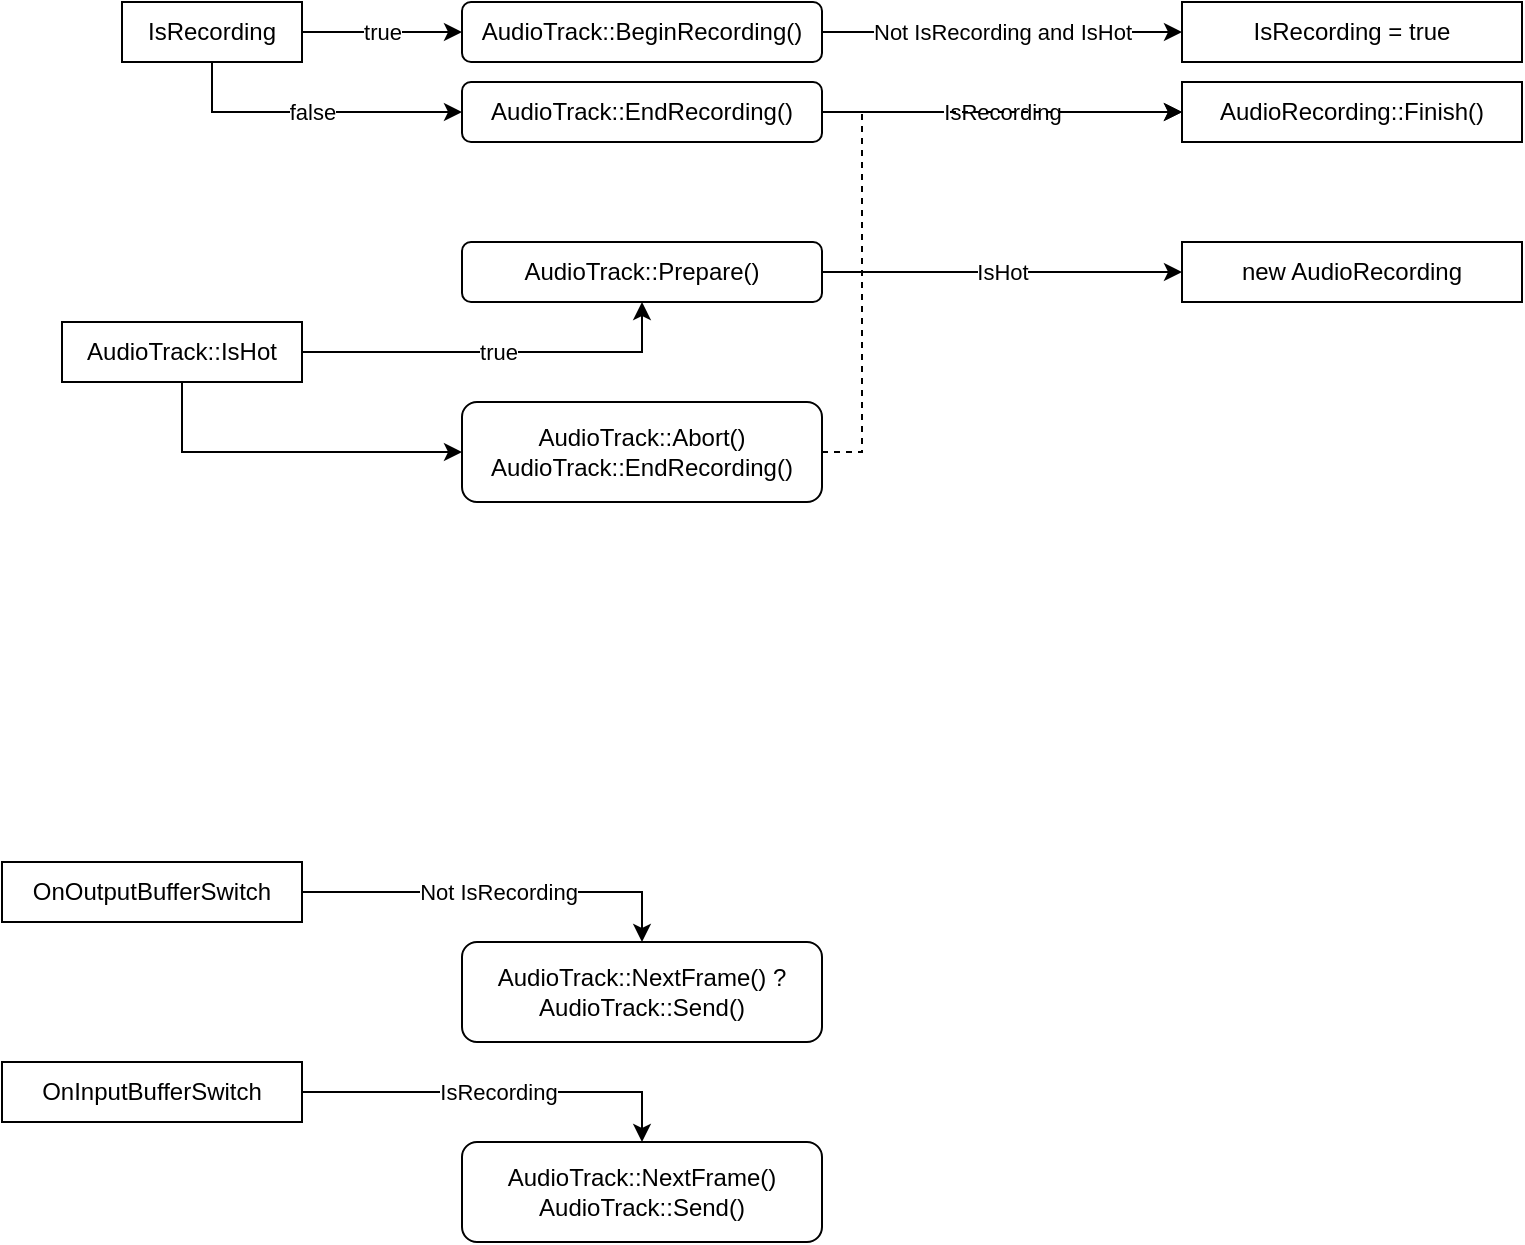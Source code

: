 <mxfile version="20.7.4" type="device"><diagram id="l7BFDo-XOWXxTUNqjJMF" name="Page-1"><mxGraphModel dx="1418" dy="828" grid="1" gridSize="10" guides="1" tooltips="1" connect="1" arrows="1" fold="1" page="1" pageScale="1" pageWidth="1169" pageHeight="827" math="0" shadow="0"><root><mxCell id="0"/><mxCell id="1" parent="0"/><mxCell id="qo_3mH6Jdnt2G0wavIju-1" value="IsRecording" style="rounded=0;whiteSpace=wrap;html=1;" parent="1" vertex="1"><mxGeometry x="110" y="110" width="90" height="30" as="geometry"/></mxCell><mxCell id="qo_3mH6Jdnt2G0wavIju-2" value="AudioTrack::BeginRecording()" style="rounded=1;whiteSpace=wrap;html=1;" parent="1" vertex="1"><mxGeometry x="280" y="110" width="180" height="30" as="geometry"/></mxCell><mxCell id="qo_3mH6Jdnt2G0wavIju-4" value="AudioTrack::Prepare()" style="rounded=1;whiteSpace=wrap;html=1;" parent="1" vertex="1"><mxGeometry x="280" y="230" width="180" height="30" as="geometry"/></mxCell><mxCell id="qo_3mH6Jdnt2G0wavIju-5" value="OnOutputBufferSwitch" style="rounded=0;whiteSpace=wrap;html=1;" parent="1" vertex="1"><mxGeometry x="50" y="540" width="150" height="30" as="geometry"/></mxCell><mxCell id="qo_3mH6Jdnt2G0wavIju-8" value="true" style="endArrow=classic;html=1;rounded=0;entryX=0;entryY=0.5;entryDx=0;entryDy=0;exitX=1;exitY=0.5;exitDx=0;exitDy=0;" parent="1" source="qo_3mH6Jdnt2G0wavIju-1" target="qo_3mH6Jdnt2G0wavIju-2" edge="1"><mxGeometry width="50" height="50" relative="1" as="geometry"><mxPoint x="130" y="180" as="sourcePoint"/><mxPoint x="180" y="130" as="targetPoint"/></mxGeometry></mxCell><mxCell id="qo_3mH6Jdnt2G0wavIju-10" value="Not IsRecording" style="endArrow=classic;html=1;rounded=0;exitX=1;exitY=0.5;exitDx=0;exitDy=0;entryX=0.5;entryY=0;entryDx=0;entryDy=0;" parent="1" source="qo_3mH6Jdnt2G0wavIju-5" target="qo_3mH6Jdnt2G0wavIju-11" edge="1"><mxGeometry width="50" height="50" relative="1" as="geometry"><mxPoint x="360" y="610" as="sourcePoint"/><mxPoint x="410" y="560" as="targetPoint"/><Array as="points"><mxPoint x="370" y="555"/></Array></mxGeometry></mxCell><mxCell id="qo_3mH6Jdnt2G0wavIju-11" value="AudioTrack::NextFrame() ?&lt;br&gt;AudioTrack::Send()" style="rounded=1;whiteSpace=wrap;html=1;" parent="1" vertex="1"><mxGeometry x="280" y="580" width="180" height="50" as="geometry"/></mxCell><mxCell id="qo_3mH6Jdnt2G0wavIju-12" value="OnInputBufferSwitch" style="rounded=0;whiteSpace=wrap;html=1;" parent="1" vertex="1"><mxGeometry x="50" y="640" width="150" height="30" as="geometry"/></mxCell><mxCell id="qo_3mH6Jdnt2G0wavIju-13" value="IsRecording" style="endArrow=classic;html=1;rounded=0;exitX=1;exitY=0.5;exitDx=0;exitDy=0;entryX=0.5;entryY=0;entryDx=0;entryDy=0;" parent="1" source="qo_3mH6Jdnt2G0wavIju-12" target="qo_3mH6Jdnt2G0wavIju-14" edge="1"><mxGeometry width="50" height="50" relative="1" as="geometry"><mxPoint x="360" y="710" as="sourcePoint"/><mxPoint x="410" y="660" as="targetPoint"/><Array as="points"><mxPoint x="370" y="655"/></Array></mxGeometry></mxCell><mxCell id="qo_3mH6Jdnt2G0wavIju-14" value="AudioTrack::NextFrame()&lt;br&gt;AudioTrack::Send()" style="rounded=1;whiteSpace=wrap;html=1;" parent="1" vertex="1"><mxGeometry x="280" y="680" width="180" height="50" as="geometry"/></mxCell><mxCell id="qo_3mH6Jdnt2G0wavIju-15" value="AudioTrack::EndRecording()" style="rounded=1;whiteSpace=wrap;html=1;" parent="1" vertex="1"><mxGeometry x="280" y="150" width="180" height="30" as="geometry"/></mxCell><mxCell id="qo_3mH6Jdnt2G0wavIju-16" value="false" style="endArrow=classic;html=1;rounded=0;exitX=0.5;exitY=1;exitDx=0;exitDy=0;entryX=0;entryY=0.5;entryDx=0;entryDy=0;" parent="1" source="qo_3mH6Jdnt2G0wavIju-1" target="qo_3mH6Jdnt2G0wavIju-15" edge="1"><mxGeometry width="50" height="50" relative="1" as="geometry"><mxPoint x="130" y="210" as="sourcePoint"/><mxPoint x="180" y="160" as="targetPoint"/><Array as="points"><mxPoint x="155" y="165"/></Array></mxGeometry></mxCell><mxCell id="qo_3mH6Jdnt2G0wavIju-17" value="Not IsRecording and IsHot" style="endArrow=classic;html=1;rounded=0;exitX=1;exitY=0.5;exitDx=0;exitDy=0;entryX=0;entryY=0.5;entryDx=0;entryDy=0;" parent="1" source="qo_3mH6Jdnt2G0wavIju-2" target="qo_3mH6Jdnt2G0wavIju-18" edge="1"><mxGeometry width="50" height="50" relative="1" as="geometry"><mxPoint x="510" y="150" as="sourcePoint"/><mxPoint x="630" y="125" as="targetPoint"/></mxGeometry></mxCell><mxCell id="qo_3mH6Jdnt2G0wavIju-18" value="IsRecording = true" style="rounded=0;whiteSpace=wrap;html=1;" parent="1" vertex="1"><mxGeometry x="640" y="110" width="170" height="30" as="geometry"/></mxCell><mxCell id="qo_3mH6Jdnt2G0wavIju-19" value="AudioRecording::Finish()" style="rounded=0;whiteSpace=wrap;html=1;" parent="1" vertex="1"><mxGeometry x="640" y="150" width="170" height="30" as="geometry"/></mxCell><mxCell id="qo_3mH6Jdnt2G0wavIju-20" value="IsRecording" style="endArrow=classic;html=1;rounded=0;exitX=1;exitY=0.5;exitDx=0;exitDy=0;entryX=0;entryY=0.5;entryDx=0;entryDy=0;" parent="1" source="qo_3mH6Jdnt2G0wavIju-15" target="qo_3mH6Jdnt2G0wavIju-19" edge="1"><mxGeometry width="50" height="50" relative="1" as="geometry"><mxPoint x="530" y="200" as="sourcePoint"/><mxPoint x="580" y="150" as="targetPoint"/></mxGeometry></mxCell><mxCell id="qo_3mH6Jdnt2G0wavIju-22" value="new AudioRecording" style="rounded=0;whiteSpace=wrap;html=1;" parent="1" vertex="1"><mxGeometry x="640" y="230" width="170" height="30" as="geometry"/></mxCell><mxCell id="qo_3mH6Jdnt2G0wavIju-23" value="IsHot" style="endArrow=classic;html=1;rounded=0;exitX=1;exitY=0.5;exitDx=0;exitDy=0;entryX=0;entryY=0.5;entryDx=0;entryDy=0;" parent="1" source="qo_3mH6Jdnt2G0wavIju-4" target="qo_3mH6Jdnt2G0wavIju-22" edge="1"><mxGeometry width="50" height="50" relative="1" as="geometry"><mxPoint x="520" y="300" as="sourcePoint"/><mxPoint x="570" y="250" as="targetPoint"/></mxGeometry></mxCell><mxCell id="qo_3mH6Jdnt2G0wavIju-24" value="AudioTrack::IsHot" style="rounded=0;whiteSpace=wrap;html=1;" parent="1" vertex="1"><mxGeometry x="80" y="270" width="120" height="30" as="geometry"/></mxCell><mxCell id="qo_3mH6Jdnt2G0wavIju-25" value="true" style="endArrow=classic;html=1;rounded=0;exitX=1;exitY=0.5;exitDx=0;exitDy=0;entryX=0.5;entryY=1;entryDx=0;entryDy=0;" parent="1" source="qo_3mH6Jdnt2G0wavIju-24" target="qo_3mH6Jdnt2G0wavIju-4" edge="1"><mxGeometry width="50" height="50" relative="1" as="geometry"><mxPoint x="270" y="320" as="sourcePoint"/><mxPoint x="320" y="270" as="targetPoint"/><Array as="points"><mxPoint x="370" y="285"/></Array></mxGeometry></mxCell><mxCell id="qo_3mH6Jdnt2G0wavIju-26" value="AudioTrack::Abort()&lt;br&gt;AudioTrack::EndRecording()" style="rounded=1;whiteSpace=wrap;html=1;" parent="1" vertex="1"><mxGeometry x="280" y="310" width="180" height="50" as="geometry"/></mxCell><mxCell id="qo_3mH6Jdnt2G0wavIju-27" value="" style="endArrow=classic;html=1;rounded=0;entryX=0;entryY=0.5;entryDx=0;entryDy=0;exitX=0.5;exitY=1;exitDx=0;exitDy=0;" parent="1" source="qo_3mH6Jdnt2G0wavIju-24" target="qo_3mH6Jdnt2G0wavIju-26" edge="1"><mxGeometry width="50" height="50" relative="1" as="geometry"><mxPoint x="120" y="390" as="sourcePoint"/><mxPoint x="170" y="340" as="targetPoint"/><Array as="points"><mxPoint x="140" y="335"/></Array></mxGeometry></mxCell><mxCell id="qo_3mH6Jdnt2G0wavIju-28" value="" style="endArrow=classic;html=1;rounded=0;exitX=1;exitY=0.5;exitDx=0;exitDy=0;entryX=0;entryY=0.5;entryDx=0;entryDy=0;dashed=1;" parent="1" source="qo_3mH6Jdnt2G0wavIju-26" target="qo_3mH6Jdnt2G0wavIju-19" edge="1"><mxGeometry width="50" height="50" relative="1" as="geometry"><mxPoint x="520" y="360" as="sourcePoint"/><mxPoint x="570" y="310" as="targetPoint"/><Array as="points"><mxPoint x="480" y="335"/><mxPoint x="480" y="165"/></Array></mxGeometry></mxCell></root></mxGraphModel></diagram></mxfile>